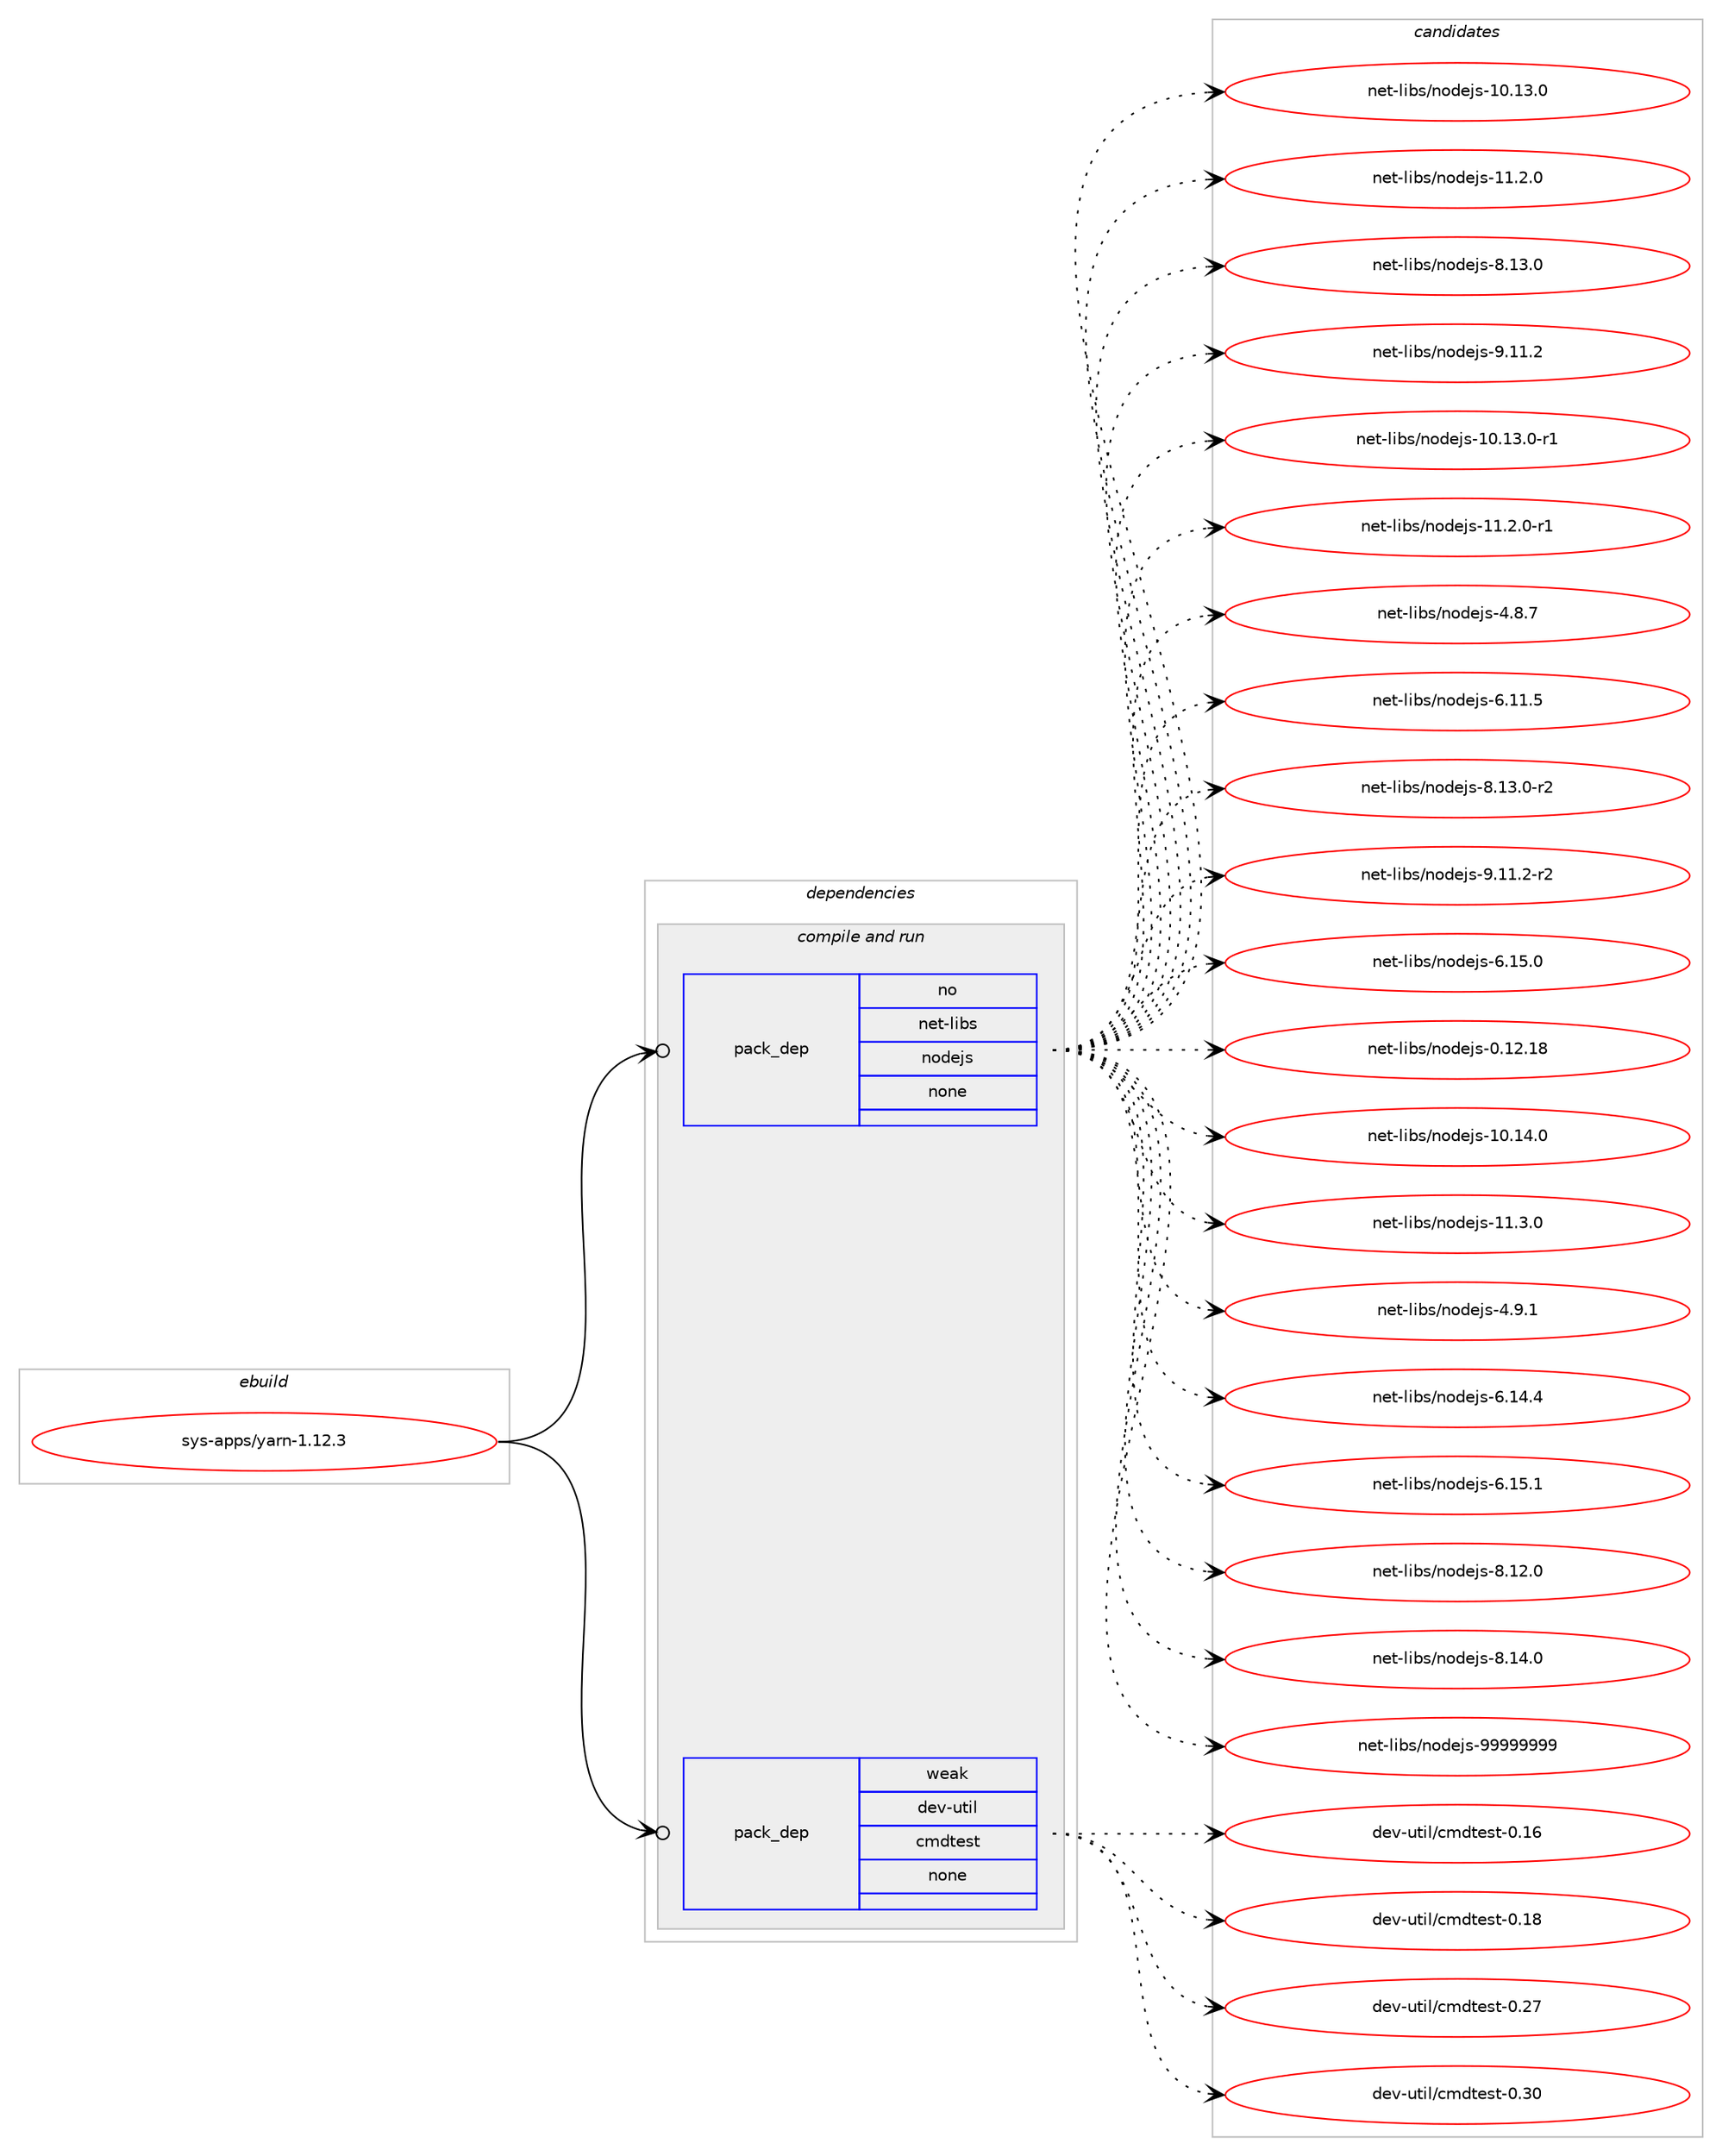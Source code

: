 digraph prolog {

# *************
# Graph options
# *************

newrank=true;
concentrate=true;
compound=true;
graph [rankdir=LR,fontname=Helvetica,fontsize=10,ranksep=1.5];#, ranksep=2.5, nodesep=0.2];
edge  [arrowhead=vee];
node  [fontname=Helvetica,fontsize=10];

# **********
# The ebuild
# **********

subgraph cluster_leftcol {
color=gray;
rank=same;
label=<<i>ebuild</i>>;
id [label="sys-apps/yarn-1.12.3", color=red, width=4, href="../sys-apps/yarn-1.12.3.svg"];
}

# ****************
# The dependencies
# ****************

subgraph cluster_midcol {
color=gray;
label=<<i>dependencies</i>>;
subgraph cluster_compile {
fillcolor="#eeeeee";
style=filled;
label=<<i>compile</i>>;
}
subgraph cluster_compileandrun {
fillcolor="#eeeeee";
style=filled;
label=<<i>compile and run</i>>;
subgraph pack4411 {
dependency5441 [label=<<TABLE BORDER="0" CELLBORDER="1" CELLSPACING="0" CELLPADDING="4" WIDTH="220"><TR><TD ROWSPAN="6" CELLPADDING="30">pack_dep</TD></TR><TR><TD WIDTH="110">no</TD></TR><TR><TD>net-libs</TD></TR><TR><TD>nodejs</TD></TR><TR><TD>none</TD></TR><TR><TD></TD></TR></TABLE>>, shape=none, color=blue];
}
id:e -> dependency5441:w [weight=20,style="solid",arrowhead="odotvee"];
subgraph pack4412 {
dependency5442 [label=<<TABLE BORDER="0" CELLBORDER="1" CELLSPACING="0" CELLPADDING="4" WIDTH="220"><TR><TD ROWSPAN="6" CELLPADDING="30">pack_dep</TD></TR><TR><TD WIDTH="110">weak</TD></TR><TR><TD>dev-util</TD></TR><TR><TD>cmdtest</TD></TR><TR><TD>none</TD></TR><TR><TD></TD></TR></TABLE>>, shape=none, color=blue];
}
id:e -> dependency5442:w [weight=20,style="solid",arrowhead="odotvee"];
}
subgraph cluster_run {
fillcolor="#eeeeee";
style=filled;
label=<<i>run</i>>;
}
}

# **************
# The candidates
# **************

subgraph cluster_choices {
rank=same;
color=gray;
label=<<i>candidates</i>>;

subgraph choice4411 {
color=black;
nodesep=1;
choice1101011164510810598115471101111001011061154549484649514648 [label="net-libs/nodejs-10.13.0", color=red, width=4,href="../net-libs/nodejs-10.13.0.svg"];
choice11010111645108105981154711011110010110611545494946504648 [label="net-libs/nodejs-11.2.0", color=red, width=4,href="../net-libs/nodejs-11.2.0.svg"];
choice11010111645108105981154711011110010110611545564649514648 [label="net-libs/nodejs-8.13.0", color=red, width=4,href="../net-libs/nodejs-8.13.0.svg"];
choice11010111645108105981154711011110010110611545574649494650 [label="net-libs/nodejs-9.11.2", color=red, width=4,href="../net-libs/nodejs-9.11.2.svg"];
choice11010111645108105981154711011110010110611545494846495146484511449 [label="net-libs/nodejs-10.13.0-r1", color=red, width=4,href="../net-libs/nodejs-10.13.0-r1.svg"];
choice110101116451081059811547110111100101106115454949465046484511449 [label="net-libs/nodejs-11.2.0-r1", color=red, width=4,href="../net-libs/nodejs-11.2.0-r1.svg"];
choice110101116451081059811547110111100101106115455246564655 [label="net-libs/nodejs-4.8.7", color=red, width=4,href="../net-libs/nodejs-4.8.7.svg"];
choice11010111645108105981154711011110010110611545544649494653 [label="net-libs/nodejs-6.11.5", color=red, width=4,href="../net-libs/nodejs-6.11.5.svg"];
choice110101116451081059811547110111100101106115455646495146484511450 [label="net-libs/nodejs-8.13.0-r2", color=red, width=4,href="../net-libs/nodejs-8.13.0-r2.svg"];
choice110101116451081059811547110111100101106115455746494946504511450 [label="net-libs/nodejs-9.11.2-r2", color=red, width=4,href="../net-libs/nodejs-9.11.2-r2.svg"];
choice11010111645108105981154711011110010110611545544649534648 [label="net-libs/nodejs-6.15.0", color=red, width=4,href="../net-libs/nodejs-6.15.0.svg"];
choice1101011164510810598115471101111001011061154548464950464956 [label="net-libs/nodejs-0.12.18", color=red, width=4,href="../net-libs/nodejs-0.12.18.svg"];
choice1101011164510810598115471101111001011061154549484649524648 [label="net-libs/nodejs-10.14.0", color=red, width=4,href="../net-libs/nodejs-10.14.0.svg"];
choice11010111645108105981154711011110010110611545494946514648 [label="net-libs/nodejs-11.3.0", color=red, width=4,href="../net-libs/nodejs-11.3.0.svg"];
choice110101116451081059811547110111100101106115455246574649 [label="net-libs/nodejs-4.9.1", color=red, width=4,href="../net-libs/nodejs-4.9.1.svg"];
choice11010111645108105981154711011110010110611545544649524652 [label="net-libs/nodejs-6.14.4", color=red, width=4,href="../net-libs/nodejs-6.14.4.svg"];
choice11010111645108105981154711011110010110611545544649534649 [label="net-libs/nodejs-6.15.1", color=red, width=4,href="../net-libs/nodejs-6.15.1.svg"];
choice11010111645108105981154711011110010110611545564649504648 [label="net-libs/nodejs-8.12.0", color=red, width=4,href="../net-libs/nodejs-8.12.0.svg"];
choice11010111645108105981154711011110010110611545564649524648 [label="net-libs/nodejs-8.14.0", color=red, width=4,href="../net-libs/nodejs-8.14.0.svg"];
choice110101116451081059811547110111100101106115455757575757575757 [label="net-libs/nodejs-99999999", color=red, width=4,href="../net-libs/nodejs-99999999.svg"];
dependency5441:e -> choice1101011164510810598115471101111001011061154549484649514648:w [style=dotted,weight="100"];
dependency5441:e -> choice11010111645108105981154711011110010110611545494946504648:w [style=dotted,weight="100"];
dependency5441:e -> choice11010111645108105981154711011110010110611545564649514648:w [style=dotted,weight="100"];
dependency5441:e -> choice11010111645108105981154711011110010110611545574649494650:w [style=dotted,weight="100"];
dependency5441:e -> choice11010111645108105981154711011110010110611545494846495146484511449:w [style=dotted,weight="100"];
dependency5441:e -> choice110101116451081059811547110111100101106115454949465046484511449:w [style=dotted,weight="100"];
dependency5441:e -> choice110101116451081059811547110111100101106115455246564655:w [style=dotted,weight="100"];
dependency5441:e -> choice11010111645108105981154711011110010110611545544649494653:w [style=dotted,weight="100"];
dependency5441:e -> choice110101116451081059811547110111100101106115455646495146484511450:w [style=dotted,weight="100"];
dependency5441:e -> choice110101116451081059811547110111100101106115455746494946504511450:w [style=dotted,weight="100"];
dependency5441:e -> choice11010111645108105981154711011110010110611545544649534648:w [style=dotted,weight="100"];
dependency5441:e -> choice1101011164510810598115471101111001011061154548464950464956:w [style=dotted,weight="100"];
dependency5441:e -> choice1101011164510810598115471101111001011061154549484649524648:w [style=dotted,weight="100"];
dependency5441:e -> choice11010111645108105981154711011110010110611545494946514648:w [style=dotted,weight="100"];
dependency5441:e -> choice110101116451081059811547110111100101106115455246574649:w [style=dotted,weight="100"];
dependency5441:e -> choice11010111645108105981154711011110010110611545544649524652:w [style=dotted,weight="100"];
dependency5441:e -> choice11010111645108105981154711011110010110611545544649534649:w [style=dotted,weight="100"];
dependency5441:e -> choice11010111645108105981154711011110010110611545564649504648:w [style=dotted,weight="100"];
dependency5441:e -> choice11010111645108105981154711011110010110611545564649524648:w [style=dotted,weight="100"];
dependency5441:e -> choice110101116451081059811547110111100101106115455757575757575757:w [style=dotted,weight="100"];
}
subgraph choice4412 {
color=black;
nodesep=1;
choice1001011184511711610510847991091001161011151164548464954 [label="dev-util/cmdtest-0.16", color=red, width=4,href="../dev-util/cmdtest-0.16.svg"];
choice1001011184511711610510847991091001161011151164548464956 [label="dev-util/cmdtest-0.18", color=red, width=4,href="../dev-util/cmdtest-0.18.svg"];
choice1001011184511711610510847991091001161011151164548465055 [label="dev-util/cmdtest-0.27", color=red, width=4,href="../dev-util/cmdtest-0.27.svg"];
choice1001011184511711610510847991091001161011151164548465148 [label="dev-util/cmdtest-0.30", color=red, width=4,href="../dev-util/cmdtest-0.30.svg"];
dependency5442:e -> choice1001011184511711610510847991091001161011151164548464954:w [style=dotted,weight="100"];
dependency5442:e -> choice1001011184511711610510847991091001161011151164548464956:w [style=dotted,weight="100"];
dependency5442:e -> choice1001011184511711610510847991091001161011151164548465055:w [style=dotted,weight="100"];
dependency5442:e -> choice1001011184511711610510847991091001161011151164548465148:w [style=dotted,weight="100"];
}
}

}
